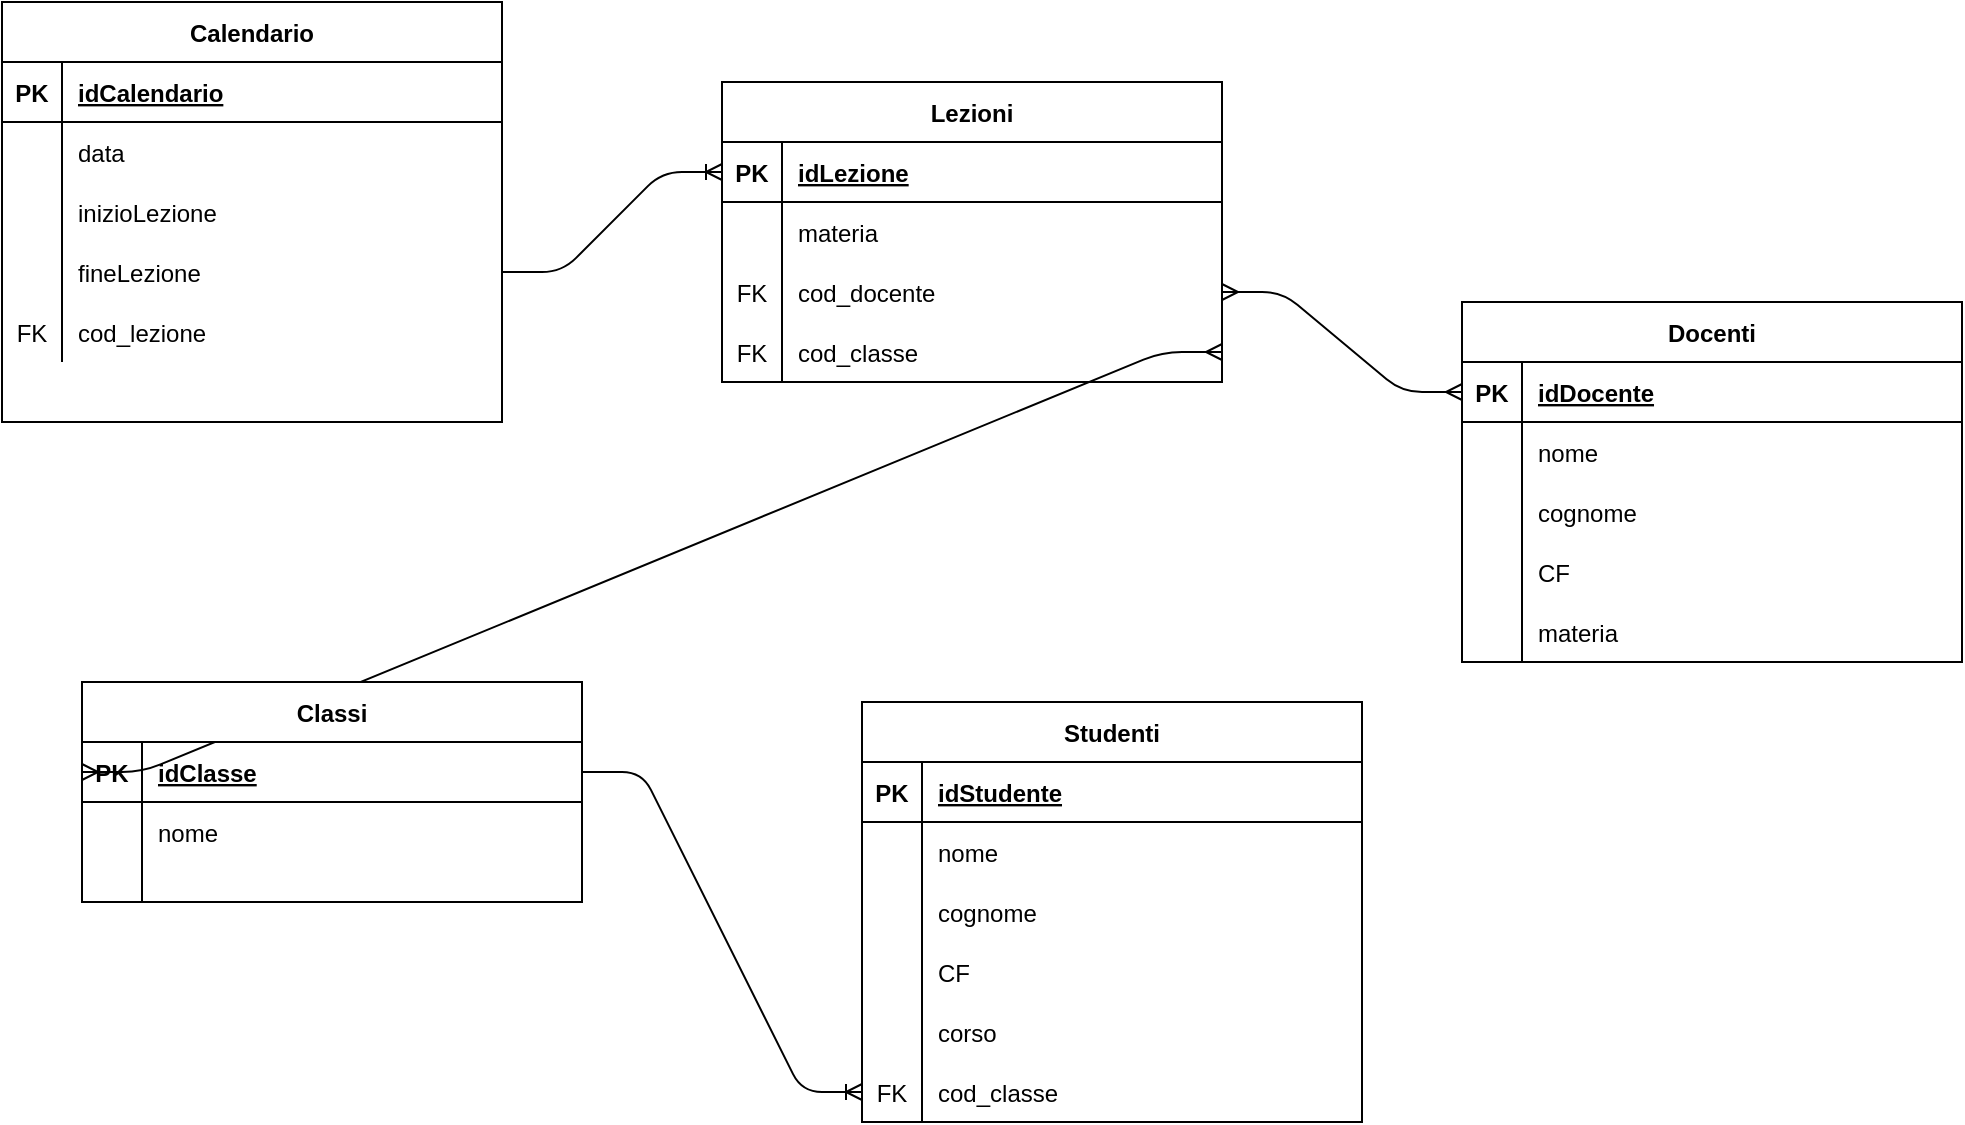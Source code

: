 <mxfile version="13.7.7" type="google"><diagram id="R2lEEEUBdFMjLlhIrx00" name="Page-1"><mxGraphModel dx="1038" dy="617" grid="1" gridSize="10" guides="1" tooltips="1" connect="1" arrows="1" fold="1" page="1" pageScale="1" pageWidth="700" pageHeight="1000" math="0" shadow="0" extFonts="Permanent Marker^https://fonts.googleapis.com/css?family=Permanent+Marker"><root><mxCell id="0"/><mxCell id="1" parent="0"/><mxCell id="-fBEGP1OA8196gFYEmn0-143" value="" style="edgeStyle=entityRelationEdgeStyle;fontSize=12;html=1;endArrow=ERmany;startArrow=ERmany;entryX=0;entryY=0.5;entryDx=0;entryDy=0;exitX=1;exitY=0.5;exitDx=0;exitDy=0;" parent="1" source="-fBEGP1OA8196gFYEmn0-55" target="-fBEGP1OA8196gFYEmn0-62" edge="1"><mxGeometry width="100" height="100" relative="1" as="geometry"><mxPoint x="210" y="280" as="sourcePoint"/><mxPoint x="610" y="270" as="targetPoint"/></mxGeometry></mxCell><mxCell id="-fBEGP1OA8196gFYEmn0-140" value="" style="edgeStyle=entityRelationEdgeStyle;fontSize=12;html=1;endArrow=ERmany;startArrow=ERmany;entryX=0;entryY=0.5;entryDx=0;entryDy=0;exitX=1;exitY=0.5;exitDx=0;exitDy=0;" parent="1" source="-fBEGP1OA8196gFYEmn0-58" target="-fBEGP1OA8196gFYEmn0-94" edge="1"><mxGeometry width="100" height="100" relative="1" as="geometry"><mxPoint x="670" y="380" as="sourcePoint"/><mxPoint x="770" y="280" as="targetPoint"/></mxGeometry></mxCell><mxCell id="-fBEGP1OA8196gFYEmn0-141" value="" style="edgeStyle=entityRelationEdgeStyle;fontSize=12;html=1;endArrow=ERoneToMany;exitX=1;exitY=0.5;exitDx=0;exitDy=0;entryX=0;entryY=0.5;entryDx=0;entryDy=0;" parent="1" source="-fBEGP1OA8196gFYEmn0-28" target="-fBEGP1OA8196gFYEmn0-49" edge="1"><mxGeometry width="100" height="100" relative="1" as="geometry"><mxPoint x="325" y="270" as="sourcePoint"/><mxPoint x="425" y="170" as="targetPoint"/></mxGeometry></mxCell><mxCell id="-fBEGP1OA8196gFYEmn0-142" value="" style="edgeStyle=entityRelationEdgeStyle;fontSize=12;html=1;endArrow=ERoneToMany;exitX=1;exitY=0.5;exitDx=0;exitDy=0;entryX=0;entryY=0.5;entryDx=0;entryDy=0;" parent="1" source="-fBEGP1OA8196gFYEmn0-62" target="-fBEGP1OA8196gFYEmn0-81" edge="1"><mxGeometry width="100" height="100" relative="1" as="geometry"><mxPoint x="670" y="380" as="sourcePoint"/><mxPoint x="770" y="280" as="targetPoint"/></mxGeometry></mxCell><mxCell id="C-vyLk0tnHw3VtMMgP7b-23" value="Calendario" style="shape=table;startSize=30;container=1;collapsible=1;childLayout=tableLayout;fixedRows=1;rowLines=0;fontStyle=1;align=center;resizeLast=1;" parent="1" vertex="1"><mxGeometry x="50" y="30" width="250" height="210" as="geometry"/></mxCell><mxCell id="C-vyLk0tnHw3VtMMgP7b-24" value="" style="shape=partialRectangle;collapsible=0;dropTarget=0;pointerEvents=0;fillColor=none;points=[[0,0.5],[1,0.5]];portConstraint=eastwest;top=0;left=0;right=0;bottom=1;" parent="C-vyLk0tnHw3VtMMgP7b-23" vertex="1"><mxGeometry y="30" width="250" height="30" as="geometry"/></mxCell><mxCell id="C-vyLk0tnHw3VtMMgP7b-25" value="PK" style="shape=partialRectangle;overflow=hidden;connectable=0;fillColor=none;top=0;left=0;bottom=0;right=0;fontStyle=1;" parent="C-vyLk0tnHw3VtMMgP7b-24" vertex="1"><mxGeometry width="30" height="30" as="geometry"/></mxCell><mxCell id="C-vyLk0tnHw3VtMMgP7b-26" value="idCalendario" style="shape=partialRectangle;overflow=hidden;connectable=0;fillColor=none;top=0;left=0;bottom=0;right=0;align=left;spacingLeft=6;fontStyle=5;" parent="C-vyLk0tnHw3VtMMgP7b-24" vertex="1"><mxGeometry x="30" width="220" height="30" as="geometry"/></mxCell><mxCell id="C-vyLk0tnHw3VtMMgP7b-27" value="" style="shape=partialRectangle;collapsible=0;dropTarget=0;pointerEvents=0;fillColor=none;points=[[0,0.5],[1,0.5]];portConstraint=eastwest;top=0;left=0;right=0;bottom=0;" parent="C-vyLk0tnHw3VtMMgP7b-23" vertex="1"><mxGeometry y="60" width="250" height="30" as="geometry"/></mxCell><mxCell id="C-vyLk0tnHw3VtMMgP7b-28" value="" style="shape=partialRectangle;overflow=hidden;connectable=0;fillColor=none;top=0;left=0;bottom=0;right=0;" parent="C-vyLk0tnHw3VtMMgP7b-27" vertex="1"><mxGeometry width="30" height="30" as="geometry"/></mxCell><mxCell id="C-vyLk0tnHw3VtMMgP7b-29" value="data" style="shape=partialRectangle;overflow=hidden;connectable=0;fillColor=none;top=0;left=0;bottom=0;right=0;align=left;spacingLeft=6;" parent="C-vyLk0tnHw3VtMMgP7b-27" vertex="1"><mxGeometry x="30" width="220" height="30" as="geometry"/></mxCell><mxCell id="-fBEGP1OA8196gFYEmn0-25" value="" style="shape=partialRectangle;collapsible=0;dropTarget=0;pointerEvents=0;fillColor=none;points=[[0,0.5],[1,0.5]];portConstraint=eastwest;top=0;left=0;right=0;bottom=0;" parent="C-vyLk0tnHw3VtMMgP7b-23" vertex="1"><mxGeometry y="90" width="250" height="30" as="geometry"/></mxCell><mxCell id="-fBEGP1OA8196gFYEmn0-26" value="" style="shape=partialRectangle;overflow=hidden;connectable=0;fillColor=none;top=0;left=0;bottom=0;right=0;" parent="-fBEGP1OA8196gFYEmn0-25" vertex="1"><mxGeometry width="30" height="30" as="geometry"/></mxCell><mxCell id="-fBEGP1OA8196gFYEmn0-27" value="inizioLezione" style="shape=partialRectangle;overflow=hidden;connectable=0;fillColor=none;top=0;left=0;bottom=0;right=0;align=left;spacingLeft=6;" parent="-fBEGP1OA8196gFYEmn0-25" vertex="1"><mxGeometry x="30" width="220" height="30" as="geometry"/></mxCell><mxCell id="-fBEGP1OA8196gFYEmn0-28" value="" style="shape=partialRectangle;collapsible=0;dropTarget=0;pointerEvents=0;fillColor=none;points=[[0,0.5],[1,0.5]];portConstraint=eastwest;top=0;left=0;right=0;bottom=0;" parent="C-vyLk0tnHw3VtMMgP7b-23" vertex="1"><mxGeometry y="120" width="250" height="30" as="geometry"/></mxCell><mxCell id="-fBEGP1OA8196gFYEmn0-29" value="" style="shape=partialRectangle;overflow=hidden;connectable=0;fillColor=none;top=0;left=0;bottom=0;right=0;" parent="-fBEGP1OA8196gFYEmn0-28" vertex="1"><mxGeometry width="30" height="30" as="geometry"/></mxCell><mxCell id="-fBEGP1OA8196gFYEmn0-30" value="fineLezione" style="shape=partialRectangle;overflow=hidden;connectable=0;fillColor=none;top=0;left=0;bottom=0;right=0;align=left;spacingLeft=6;" parent="-fBEGP1OA8196gFYEmn0-28" vertex="1"><mxGeometry x="30" width="220" height="30" as="geometry"/></mxCell><mxCell id="-fBEGP1OA8196gFYEmn0-147" value="" style="shape=partialRectangle;collapsible=0;dropTarget=0;pointerEvents=0;fillColor=none;points=[[0,0.5],[1,0.5]];portConstraint=eastwest;top=0;left=0;right=0;bottom=0;" vertex="1" parent="C-vyLk0tnHw3VtMMgP7b-23"><mxGeometry y="150" width="250" height="30" as="geometry"/></mxCell><mxCell id="-fBEGP1OA8196gFYEmn0-148" value="FK" style="shape=partialRectangle;overflow=hidden;connectable=0;fillColor=none;top=0;left=0;bottom=0;right=0;" vertex="1" parent="-fBEGP1OA8196gFYEmn0-147"><mxGeometry width="30" height="30" as="geometry"/></mxCell><mxCell id="-fBEGP1OA8196gFYEmn0-149" value="cod_lezione" style="shape=partialRectangle;overflow=hidden;connectable=0;fillColor=none;top=0;left=0;bottom=0;right=0;align=left;spacingLeft=6;" vertex="1" parent="-fBEGP1OA8196gFYEmn0-147"><mxGeometry x="30" width="220" height="30" as="geometry"/></mxCell><mxCell id="-fBEGP1OA8196gFYEmn0-48" value="Lezioni" style="shape=table;startSize=30;container=1;collapsible=1;childLayout=tableLayout;fixedRows=1;rowLines=0;fontStyle=1;align=center;resizeLast=1;" parent="1" vertex="1"><mxGeometry x="410" y="70" width="250" height="150" as="geometry"/></mxCell><mxCell id="-fBEGP1OA8196gFYEmn0-49" value="" style="shape=partialRectangle;collapsible=0;dropTarget=0;pointerEvents=0;fillColor=none;points=[[0,0.5],[1,0.5]];portConstraint=eastwest;top=0;left=0;right=0;bottom=1;" parent="-fBEGP1OA8196gFYEmn0-48" vertex="1"><mxGeometry y="30" width="250" height="30" as="geometry"/></mxCell><mxCell id="-fBEGP1OA8196gFYEmn0-50" value="PK" style="shape=partialRectangle;overflow=hidden;connectable=0;fillColor=none;top=0;left=0;bottom=0;right=0;fontStyle=1;" parent="-fBEGP1OA8196gFYEmn0-49" vertex="1"><mxGeometry width="30" height="30" as="geometry"/></mxCell><mxCell id="-fBEGP1OA8196gFYEmn0-51" value="idLezione" style="shape=partialRectangle;overflow=hidden;connectable=0;fillColor=none;top=0;left=0;bottom=0;right=0;align=left;spacingLeft=6;fontStyle=5;" parent="-fBEGP1OA8196gFYEmn0-49" vertex="1"><mxGeometry x="30" width="220" height="30" as="geometry"/></mxCell><mxCell id="-fBEGP1OA8196gFYEmn0-52" value="" style="shape=partialRectangle;collapsible=0;dropTarget=0;pointerEvents=0;fillColor=none;points=[[0,0.5],[1,0.5]];portConstraint=eastwest;top=0;left=0;right=0;bottom=0;" parent="-fBEGP1OA8196gFYEmn0-48" vertex="1"><mxGeometry y="60" width="250" height="30" as="geometry"/></mxCell><mxCell id="-fBEGP1OA8196gFYEmn0-53" value="" style="shape=partialRectangle;overflow=hidden;connectable=0;fillColor=none;top=0;left=0;bottom=0;right=0;" parent="-fBEGP1OA8196gFYEmn0-52" vertex="1"><mxGeometry width="30" height="30" as="geometry"/></mxCell><mxCell id="-fBEGP1OA8196gFYEmn0-54" value="materia" style="shape=partialRectangle;overflow=hidden;connectable=0;fillColor=none;top=0;left=0;bottom=0;right=0;align=left;spacingLeft=6;" parent="-fBEGP1OA8196gFYEmn0-52" vertex="1"><mxGeometry x="30" width="220" height="30" as="geometry"/></mxCell><mxCell id="-fBEGP1OA8196gFYEmn0-58" value="" style="shape=partialRectangle;collapsible=0;dropTarget=0;pointerEvents=0;fillColor=none;points=[[0,0.5],[1,0.5]];portConstraint=eastwest;top=0;left=0;right=0;bottom=0;" parent="-fBEGP1OA8196gFYEmn0-48" vertex="1"><mxGeometry y="90" width="250" height="30" as="geometry"/></mxCell><mxCell id="-fBEGP1OA8196gFYEmn0-59" value="FK" style="shape=partialRectangle;overflow=hidden;connectable=0;fillColor=none;top=0;left=0;bottom=0;right=0;" parent="-fBEGP1OA8196gFYEmn0-58" vertex="1"><mxGeometry width="30" height="30" as="geometry"/></mxCell><mxCell id="-fBEGP1OA8196gFYEmn0-60" value="cod_docente" style="shape=partialRectangle;overflow=hidden;connectable=0;fillColor=none;top=0;left=0;bottom=0;right=0;align=left;spacingLeft=6;" parent="-fBEGP1OA8196gFYEmn0-58" vertex="1"><mxGeometry x="30" width="220" height="30" as="geometry"/></mxCell><mxCell id="-fBEGP1OA8196gFYEmn0-55" value="" style="shape=partialRectangle;collapsible=0;dropTarget=0;pointerEvents=0;fillColor=none;points=[[0,0.5],[1,0.5]];portConstraint=eastwest;top=0;left=0;right=0;bottom=0;" parent="-fBEGP1OA8196gFYEmn0-48" vertex="1"><mxGeometry y="120" width="250" height="30" as="geometry"/></mxCell><mxCell id="-fBEGP1OA8196gFYEmn0-56" value="FK" style="shape=partialRectangle;overflow=hidden;connectable=0;fillColor=none;top=0;left=0;bottom=0;right=0;" parent="-fBEGP1OA8196gFYEmn0-55" vertex="1"><mxGeometry width="30" height="30" as="geometry"/></mxCell><mxCell id="-fBEGP1OA8196gFYEmn0-57" value="cod_classe" style="shape=partialRectangle;overflow=hidden;connectable=0;fillColor=none;top=0;left=0;bottom=0;right=0;align=left;spacingLeft=6;" parent="-fBEGP1OA8196gFYEmn0-55" vertex="1"><mxGeometry x="30" width="220" height="30" as="geometry"/></mxCell><mxCell id="-fBEGP1OA8196gFYEmn0-61" value="Classi" style="shape=table;startSize=30;container=1;collapsible=1;childLayout=tableLayout;fixedRows=1;rowLines=0;fontStyle=1;align=center;resizeLast=1;" parent="1" vertex="1"><mxGeometry x="90" y="370" width="250" height="110" as="geometry"/></mxCell><mxCell id="-fBEGP1OA8196gFYEmn0-62" value="" style="shape=partialRectangle;collapsible=0;dropTarget=0;pointerEvents=0;fillColor=none;points=[[0,0.5],[1,0.5]];portConstraint=eastwest;top=0;left=0;right=0;bottom=1;" parent="-fBEGP1OA8196gFYEmn0-61" vertex="1"><mxGeometry y="30" width="250" height="30" as="geometry"/></mxCell><mxCell id="-fBEGP1OA8196gFYEmn0-63" value="PK" style="shape=partialRectangle;overflow=hidden;connectable=0;fillColor=none;top=0;left=0;bottom=0;right=0;fontStyle=1;" parent="-fBEGP1OA8196gFYEmn0-62" vertex="1"><mxGeometry width="30" height="30" as="geometry"/></mxCell><mxCell id="-fBEGP1OA8196gFYEmn0-64" value="idClasse" style="shape=partialRectangle;overflow=hidden;connectable=0;fillColor=none;top=0;left=0;bottom=0;right=0;align=left;spacingLeft=6;fontStyle=5;" parent="-fBEGP1OA8196gFYEmn0-62" vertex="1"><mxGeometry x="30" width="220" height="30" as="geometry"/></mxCell><mxCell id="-fBEGP1OA8196gFYEmn0-65" value="" style="shape=partialRectangle;collapsible=0;dropTarget=0;pointerEvents=0;fillColor=none;points=[[0,0.5],[1,0.5]];portConstraint=eastwest;top=0;left=0;right=0;bottom=0;" parent="-fBEGP1OA8196gFYEmn0-61" vertex="1"><mxGeometry y="60" width="250" height="30" as="geometry"/></mxCell><mxCell id="-fBEGP1OA8196gFYEmn0-66" value="" style="shape=partialRectangle;overflow=hidden;connectable=0;fillColor=none;top=0;left=0;bottom=0;right=0;" parent="-fBEGP1OA8196gFYEmn0-65" vertex="1"><mxGeometry width="30" height="30" as="geometry"/></mxCell><mxCell id="-fBEGP1OA8196gFYEmn0-67" value="nome" style="shape=partialRectangle;overflow=hidden;connectable=0;fillColor=none;top=0;left=0;bottom=0;right=0;align=left;spacingLeft=6;" parent="-fBEGP1OA8196gFYEmn0-65" vertex="1"><mxGeometry x="30" width="220" height="30" as="geometry"/></mxCell><mxCell id="-fBEGP1OA8196gFYEmn0-71" value="" style="shape=partialRectangle;collapsible=0;dropTarget=0;pointerEvents=0;fillColor=none;points=[[0,0.5],[1,0.5]];portConstraint=eastwest;top=0;left=0;right=0;bottom=0;" parent="-fBEGP1OA8196gFYEmn0-61" vertex="1"><mxGeometry y="90" width="250" height="20" as="geometry"/></mxCell><mxCell id="-fBEGP1OA8196gFYEmn0-72" value="" style="shape=partialRectangle;overflow=hidden;connectable=0;fillColor=none;top=0;left=0;bottom=0;right=0;" parent="-fBEGP1OA8196gFYEmn0-71" vertex="1"><mxGeometry width="30" height="20" as="geometry"/></mxCell><mxCell id="-fBEGP1OA8196gFYEmn0-73" value="" style="shape=partialRectangle;overflow=hidden;connectable=0;fillColor=none;top=0;left=0;bottom=0;right=0;align=left;spacingLeft=6;" parent="-fBEGP1OA8196gFYEmn0-71" vertex="1"><mxGeometry x="30" width="220" height="20" as="geometry"/></mxCell><mxCell id="-fBEGP1OA8196gFYEmn0-74" value="Studenti" style="shape=table;startSize=30;container=1;collapsible=1;childLayout=tableLayout;fixedRows=1;rowLines=0;fontStyle=1;align=center;resizeLast=1;" parent="1" vertex="1"><mxGeometry x="480" y="380" width="250" height="210" as="geometry"/></mxCell><mxCell id="-fBEGP1OA8196gFYEmn0-75" value="" style="shape=partialRectangle;collapsible=0;dropTarget=0;pointerEvents=0;fillColor=none;points=[[0,0.5],[1,0.5]];portConstraint=eastwest;top=0;left=0;right=0;bottom=1;" parent="-fBEGP1OA8196gFYEmn0-74" vertex="1"><mxGeometry y="30" width="250" height="30" as="geometry"/></mxCell><mxCell id="-fBEGP1OA8196gFYEmn0-76" value="PK" style="shape=partialRectangle;overflow=hidden;connectable=0;fillColor=none;top=0;left=0;bottom=0;right=0;fontStyle=1;" parent="-fBEGP1OA8196gFYEmn0-75" vertex="1"><mxGeometry width="30" height="30" as="geometry"/></mxCell><mxCell id="-fBEGP1OA8196gFYEmn0-77" value="idStudente" style="shape=partialRectangle;overflow=hidden;connectable=0;fillColor=none;top=0;left=0;bottom=0;right=0;align=left;spacingLeft=6;fontStyle=5;" parent="-fBEGP1OA8196gFYEmn0-75" vertex="1"><mxGeometry x="30" width="220" height="30" as="geometry"/></mxCell><mxCell id="-fBEGP1OA8196gFYEmn0-78" value="" style="shape=partialRectangle;collapsible=0;dropTarget=0;pointerEvents=0;fillColor=none;points=[[0,0.5],[1,0.5]];portConstraint=eastwest;top=0;left=0;right=0;bottom=0;" parent="-fBEGP1OA8196gFYEmn0-74" vertex="1"><mxGeometry y="60" width="250" height="30" as="geometry"/></mxCell><mxCell id="-fBEGP1OA8196gFYEmn0-79" value="" style="shape=partialRectangle;overflow=hidden;connectable=0;fillColor=none;top=0;left=0;bottom=0;right=0;" parent="-fBEGP1OA8196gFYEmn0-78" vertex="1"><mxGeometry width="30" height="30" as="geometry"/></mxCell><mxCell id="-fBEGP1OA8196gFYEmn0-80" value="nome" style="shape=partialRectangle;overflow=hidden;connectable=0;fillColor=none;top=0;left=0;bottom=0;right=0;align=left;spacingLeft=6;" parent="-fBEGP1OA8196gFYEmn0-78" vertex="1"><mxGeometry x="30" width="220" height="30" as="geometry"/></mxCell><mxCell id="-fBEGP1OA8196gFYEmn0-87" value="" style="shape=partialRectangle;collapsible=0;dropTarget=0;pointerEvents=0;fillColor=none;points=[[0,0.5],[1,0.5]];portConstraint=eastwest;top=0;left=0;right=0;bottom=0;" parent="-fBEGP1OA8196gFYEmn0-74" vertex="1"><mxGeometry y="90" width="250" height="30" as="geometry"/></mxCell><mxCell id="-fBEGP1OA8196gFYEmn0-88" value="" style="shape=partialRectangle;overflow=hidden;connectable=0;fillColor=none;top=0;left=0;bottom=0;right=0;" parent="-fBEGP1OA8196gFYEmn0-87" vertex="1"><mxGeometry width="30" height="30" as="geometry"/></mxCell><mxCell id="-fBEGP1OA8196gFYEmn0-89" value="cognome" style="shape=partialRectangle;overflow=hidden;connectable=0;fillColor=none;top=0;left=0;bottom=0;right=0;align=left;spacingLeft=6;" parent="-fBEGP1OA8196gFYEmn0-87" vertex="1"><mxGeometry x="30" width="220" height="30" as="geometry"/></mxCell><mxCell id="-fBEGP1OA8196gFYEmn0-109" value="" style="shape=partialRectangle;collapsible=0;dropTarget=0;pointerEvents=0;fillColor=none;points=[[0,0.5],[1,0.5]];portConstraint=eastwest;top=0;left=0;right=0;bottom=0;" parent="-fBEGP1OA8196gFYEmn0-74" vertex="1"><mxGeometry y="120" width="250" height="30" as="geometry"/></mxCell><mxCell id="-fBEGP1OA8196gFYEmn0-110" value="" style="shape=partialRectangle;overflow=hidden;connectable=0;fillColor=none;top=0;left=0;bottom=0;right=0;" parent="-fBEGP1OA8196gFYEmn0-109" vertex="1"><mxGeometry width="30" height="30" as="geometry"/></mxCell><mxCell id="-fBEGP1OA8196gFYEmn0-111" value="CF" style="shape=partialRectangle;overflow=hidden;connectable=0;fillColor=none;top=0;left=0;bottom=0;right=0;align=left;spacingLeft=6;" parent="-fBEGP1OA8196gFYEmn0-109" vertex="1"><mxGeometry x="30" width="220" height="30" as="geometry"/></mxCell><mxCell id="-fBEGP1OA8196gFYEmn0-90" value="" style="shape=partialRectangle;collapsible=0;dropTarget=0;pointerEvents=0;fillColor=none;points=[[0,0.5],[1,0.5]];portConstraint=eastwest;top=0;left=0;right=0;bottom=0;" parent="-fBEGP1OA8196gFYEmn0-74" vertex="1"><mxGeometry y="150" width="250" height="30" as="geometry"/></mxCell><mxCell id="-fBEGP1OA8196gFYEmn0-91" value="" style="shape=partialRectangle;overflow=hidden;connectable=0;fillColor=none;top=0;left=0;bottom=0;right=0;" parent="-fBEGP1OA8196gFYEmn0-90" vertex="1"><mxGeometry width="30" height="30" as="geometry"/></mxCell><mxCell id="-fBEGP1OA8196gFYEmn0-92" value="corso" style="shape=partialRectangle;overflow=hidden;connectable=0;fillColor=none;top=0;left=0;bottom=0;right=0;align=left;spacingLeft=6;" parent="-fBEGP1OA8196gFYEmn0-90" vertex="1"><mxGeometry x="30" width="220" height="30" as="geometry"/></mxCell><mxCell id="-fBEGP1OA8196gFYEmn0-81" value="" style="shape=partialRectangle;collapsible=0;dropTarget=0;pointerEvents=0;fillColor=none;points=[[0,0.5],[1,0.5]];portConstraint=eastwest;top=0;left=0;right=0;bottom=0;" parent="-fBEGP1OA8196gFYEmn0-74" vertex="1"><mxGeometry y="180" width="250" height="30" as="geometry"/></mxCell><mxCell id="-fBEGP1OA8196gFYEmn0-82" value="FK" style="shape=partialRectangle;overflow=hidden;connectable=0;fillColor=none;top=0;left=0;bottom=0;right=0;" parent="-fBEGP1OA8196gFYEmn0-81" vertex="1"><mxGeometry width="30" height="30" as="geometry"/></mxCell><mxCell id="-fBEGP1OA8196gFYEmn0-83" value="cod_classe" style="shape=partialRectangle;overflow=hidden;connectable=0;fillColor=none;top=0;left=0;bottom=0;right=0;align=left;spacingLeft=6;" parent="-fBEGP1OA8196gFYEmn0-81" vertex="1"><mxGeometry x="30" width="220" height="30" as="geometry"/></mxCell><mxCell id="-fBEGP1OA8196gFYEmn0-93" value="Docenti" style="shape=table;startSize=30;container=1;collapsible=1;childLayout=tableLayout;fixedRows=1;rowLines=0;fontStyle=1;align=center;resizeLast=1;" parent="1" vertex="1"><mxGeometry x="780" y="180" width="250" height="180" as="geometry"/></mxCell><mxCell id="-fBEGP1OA8196gFYEmn0-94" value="" style="shape=partialRectangle;collapsible=0;dropTarget=0;pointerEvents=0;fillColor=none;points=[[0,0.5],[1,0.5]];portConstraint=eastwest;top=0;left=0;right=0;bottom=1;" parent="-fBEGP1OA8196gFYEmn0-93" vertex="1"><mxGeometry y="30" width="250" height="30" as="geometry"/></mxCell><mxCell id="-fBEGP1OA8196gFYEmn0-95" value="PK" style="shape=partialRectangle;overflow=hidden;connectable=0;fillColor=none;top=0;left=0;bottom=0;right=0;fontStyle=1;" parent="-fBEGP1OA8196gFYEmn0-94" vertex="1"><mxGeometry width="30" height="30" as="geometry"/></mxCell><mxCell id="-fBEGP1OA8196gFYEmn0-96" value="idDocente" style="shape=partialRectangle;overflow=hidden;connectable=0;fillColor=none;top=0;left=0;bottom=0;right=0;align=left;spacingLeft=6;fontStyle=5;" parent="-fBEGP1OA8196gFYEmn0-94" vertex="1"><mxGeometry x="30" width="220" height="30" as="geometry"/></mxCell><mxCell id="-fBEGP1OA8196gFYEmn0-97" value="" style="shape=partialRectangle;collapsible=0;dropTarget=0;pointerEvents=0;fillColor=none;points=[[0,0.5],[1,0.5]];portConstraint=eastwest;top=0;left=0;right=0;bottom=0;" parent="-fBEGP1OA8196gFYEmn0-93" vertex="1"><mxGeometry y="60" width="250" height="30" as="geometry"/></mxCell><mxCell id="-fBEGP1OA8196gFYEmn0-98" value="" style="shape=partialRectangle;overflow=hidden;connectable=0;fillColor=none;top=0;left=0;bottom=0;right=0;" parent="-fBEGP1OA8196gFYEmn0-97" vertex="1"><mxGeometry width="30" height="30" as="geometry"/></mxCell><mxCell id="-fBEGP1OA8196gFYEmn0-99" value="nome" style="shape=partialRectangle;overflow=hidden;connectable=0;fillColor=none;top=0;left=0;bottom=0;right=0;align=left;spacingLeft=6;" parent="-fBEGP1OA8196gFYEmn0-97" vertex="1"><mxGeometry x="30" width="220" height="30" as="geometry"/></mxCell><mxCell id="-fBEGP1OA8196gFYEmn0-100" value="" style="shape=partialRectangle;collapsible=0;dropTarget=0;pointerEvents=0;fillColor=none;points=[[0,0.5],[1,0.5]];portConstraint=eastwest;top=0;left=0;right=0;bottom=0;" parent="-fBEGP1OA8196gFYEmn0-93" vertex="1"><mxGeometry y="90" width="250" height="30" as="geometry"/></mxCell><mxCell id="-fBEGP1OA8196gFYEmn0-101" value="" style="shape=partialRectangle;overflow=hidden;connectable=0;fillColor=none;top=0;left=0;bottom=0;right=0;" parent="-fBEGP1OA8196gFYEmn0-100" vertex="1"><mxGeometry width="30" height="30" as="geometry"/></mxCell><mxCell id="-fBEGP1OA8196gFYEmn0-102" value="cognome" style="shape=partialRectangle;overflow=hidden;connectable=0;fillColor=none;top=0;left=0;bottom=0;right=0;align=left;spacingLeft=6;" parent="-fBEGP1OA8196gFYEmn0-100" vertex="1"><mxGeometry x="30" width="220" height="30" as="geometry"/></mxCell><mxCell id="-fBEGP1OA8196gFYEmn0-112" value="" style="shape=partialRectangle;collapsible=0;dropTarget=0;pointerEvents=0;fillColor=none;points=[[0,0.5],[1,0.5]];portConstraint=eastwest;top=0;left=0;right=0;bottom=0;" parent="-fBEGP1OA8196gFYEmn0-93" vertex="1"><mxGeometry y="120" width="250" height="30" as="geometry"/></mxCell><mxCell id="-fBEGP1OA8196gFYEmn0-113" value="" style="shape=partialRectangle;overflow=hidden;connectable=0;fillColor=none;top=0;left=0;bottom=0;right=0;" parent="-fBEGP1OA8196gFYEmn0-112" vertex="1"><mxGeometry width="30" height="30" as="geometry"/></mxCell><mxCell id="-fBEGP1OA8196gFYEmn0-114" value="CF" style="shape=partialRectangle;overflow=hidden;connectable=0;fillColor=none;top=0;left=0;bottom=0;right=0;align=left;spacingLeft=6;" parent="-fBEGP1OA8196gFYEmn0-112" vertex="1"><mxGeometry x="30" width="220" height="30" as="geometry"/></mxCell><mxCell id="-fBEGP1OA8196gFYEmn0-103" value="" style="shape=partialRectangle;collapsible=0;dropTarget=0;pointerEvents=0;fillColor=none;points=[[0,0.5],[1,0.5]];portConstraint=eastwest;top=0;left=0;right=0;bottom=0;" parent="-fBEGP1OA8196gFYEmn0-93" vertex="1"><mxGeometry y="150" width="250" height="30" as="geometry"/></mxCell><mxCell id="-fBEGP1OA8196gFYEmn0-104" value="" style="shape=partialRectangle;overflow=hidden;connectable=0;fillColor=none;top=0;left=0;bottom=0;right=0;" parent="-fBEGP1OA8196gFYEmn0-103" vertex="1"><mxGeometry width="30" height="30" as="geometry"/></mxCell><mxCell id="-fBEGP1OA8196gFYEmn0-105" value="materia" style="shape=partialRectangle;overflow=hidden;connectable=0;fillColor=none;top=0;left=0;bottom=0;right=0;align=left;spacingLeft=6;" parent="-fBEGP1OA8196gFYEmn0-103" vertex="1"><mxGeometry x="30" width="220" height="30" as="geometry"/></mxCell></root></mxGraphModel></diagram></mxfile>